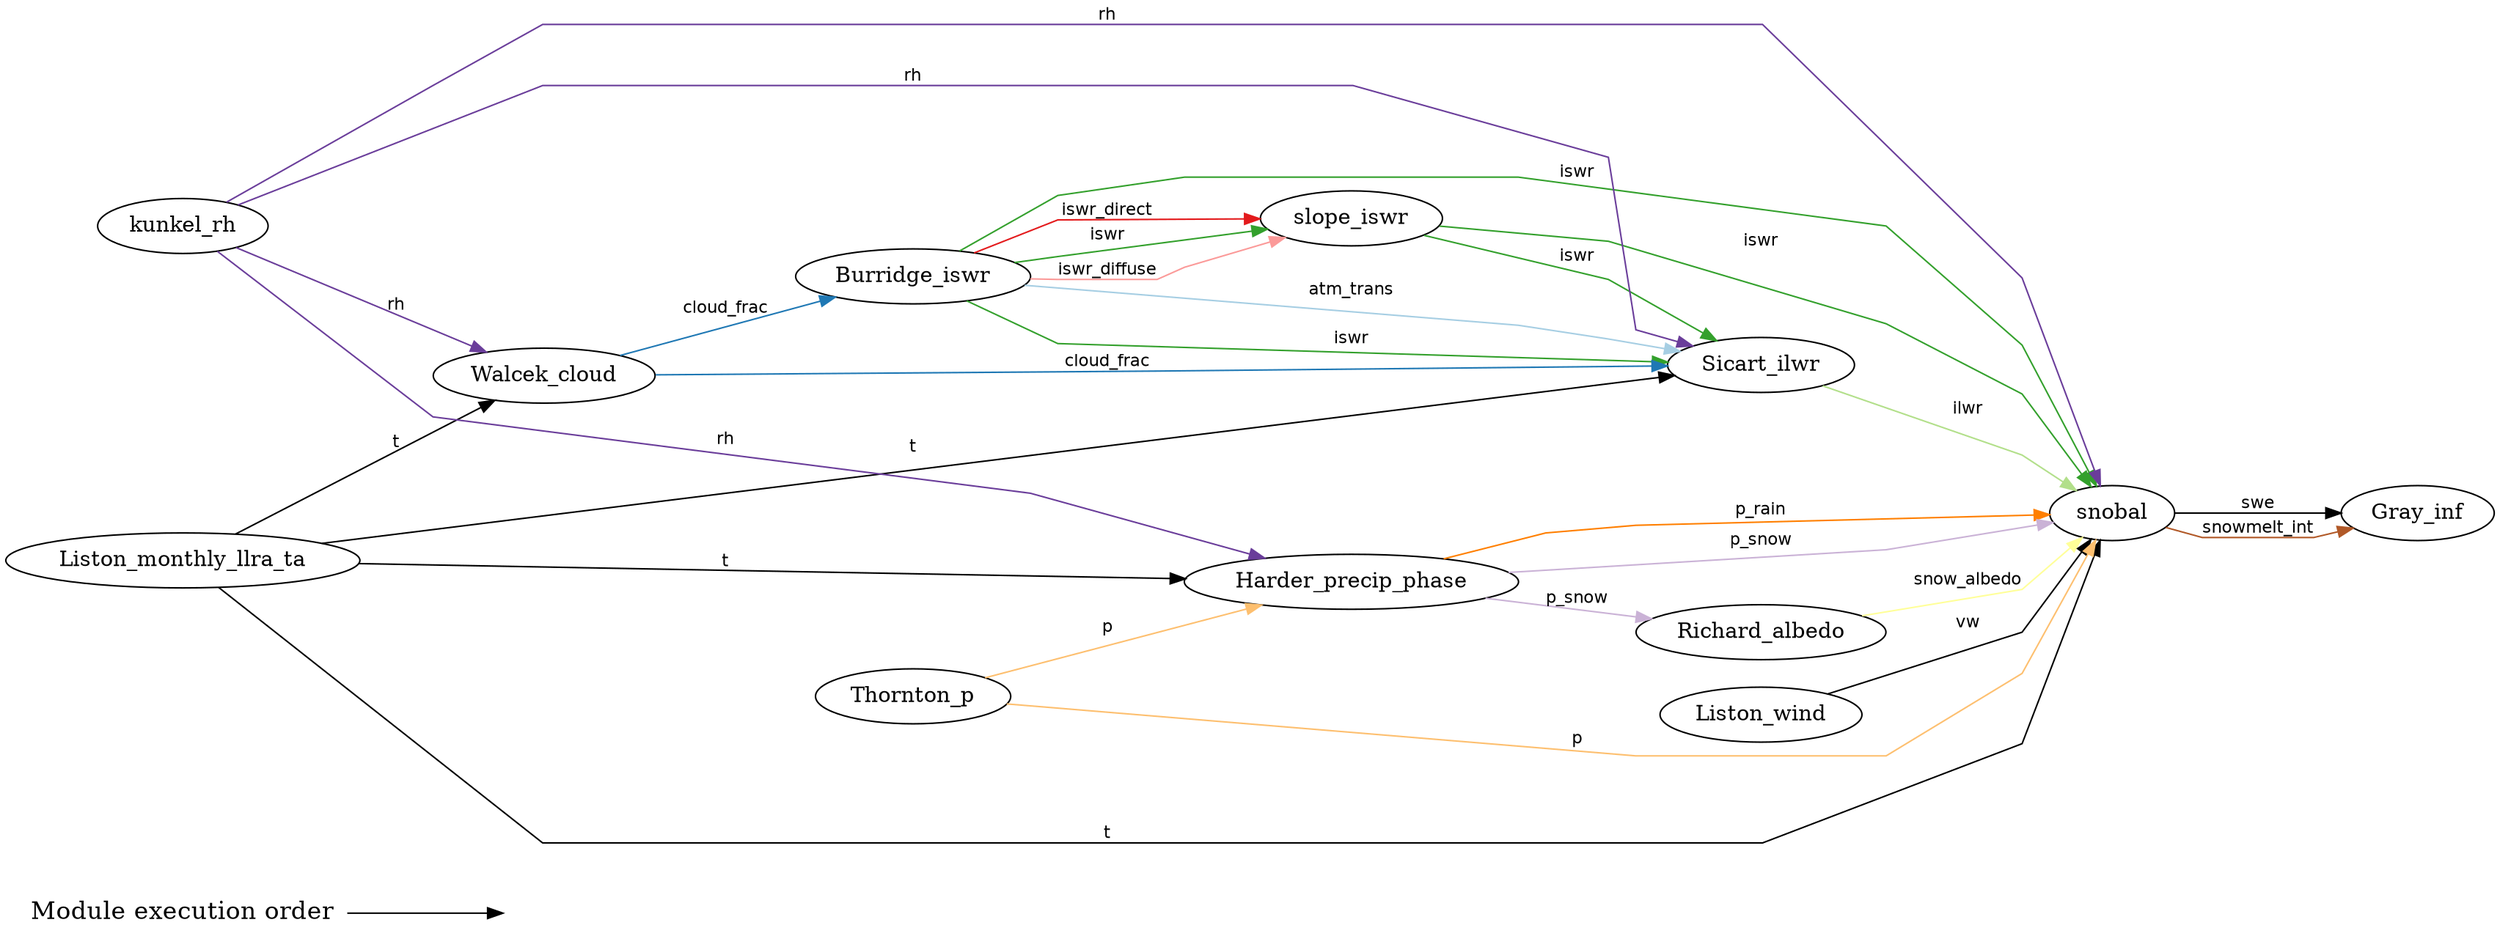 digraph G {
	graph [rankdir=LR,
		splines=polyline
	];
	{
		node [fontsize=16,
			shape=plaintext
		];
		"Module execution order"		 [fontsize=16,
			shape=plaintext];
		""		 [fontsize=16,
			shape=plaintext];
		"Module execution order" -> "";
	}
	0	 [label=Burridge_iswr];
	6	 [label=Sicart_ilwr];
	0 -> 6	 [color="/paired12/4",
		edgetype=iswr,
		fontname=Helvetica,
		fontsize=11,
		label=iswr];
	0 -> 6	 [color="/paired12/1",
		edgetype=atm_trans,
		fontname=Helvetica,
		fontsize=11,
		label=atm_trans];
	10	 [label=slope_iswr];
	0 -> 10	 [color="/paired12/4",
		edgetype=iswr,
		fontname=Helvetica,
		fontsize=11,
		label=iswr];
	0 -> 10	 [color="/paired12/5",
		edgetype=iswr_diffuse,
		fontname=Helvetica,
		fontsize=11,
		label=iswr_diffuse];
	0 -> 10	 [color="/paired12/6",
		edgetype=iswr_direct,
		fontname=Helvetica,
		fontsize=11,
		label=iswr_direct];
	11	 [label=snobal];
	0 -> 11	 [color="/paired12/4",
		edgetype=iswr,
		fontname=Helvetica,
		fontsize=11,
		label=iswr];
	1	 [label=Gray_inf];
	2	 [label=Harder_precip_phase];
	5	 [label=Richard_albedo];
	2 -> 5	 [color="/paired12/9",
		edgetype=p_snow,
		fontname=Helvetica,
		fontsize=11,
		label=p_snow];
	2 -> 11	 [color="/paired12/8",
		edgetype=p_rain,
		fontname=Helvetica,
		fontsize=11,
		label=p_rain];
	2 -> 11	 [color="/paired12/9",
		edgetype=p_snow,
		fontname=Helvetica,
		fontsize=11,
		label=p_snow];
	3	 [label=Liston_monthly_llra_ta];
	3 -> 2	 [color="/paired12/14",
		edgetype=t,
		fontname=Helvetica,
		fontsize=11,
		label=t];
	3 -> 6	 [color="/paired12/14",
		edgetype=t,
		fontname=Helvetica,
		fontsize=11,
		label=t];
	8	 [label=Walcek_cloud];
	3 -> 8	 [color="/paired12/14",
		edgetype=t,
		fontname=Helvetica,
		fontsize=11,
		label=t];
	3 -> 11	 [color="/paired12/14",
		edgetype=t,
		fontname=Helvetica,
		fontsize=11,
		label=t];
	4	 [label=Liston_wind];
	4 -> 11	 [color="/paired12/15",
		edgetype=vw,
		fontname=Helvetica,
		fontsize=11,
		label=vw];
	5 -> 11	 [color="/paired12/11",
		edgetype=snow_albedo,
		fontname=Helvetica,
		fontsize=11,
		label=snow_albedo];
	6 -> 11	 [color="/paired12/3",
		edgetype=ilwr,
		fontname=Helvetica,
		fontsize=11,
		label=ilwr];
	7	 [label=Thornton_p];
	7 -> 2	 [color="/paired12/7",
		edgetype=p,
		fontname=Helvetica,
		fontsize=11,
		label=p];
	7 -> 11	 [color="/paired12/7",
		edgetype=p,
		fontname=Helvetica,
		fontsize=11,
		label=p];
	8 -> 0	 [color="/paired12/2",
		edgetype=cloud_frac,
		fontname=Helvetica,
		fontsize=11,
		label=cloud_frac];
	8 -> 6	 [color="/paired12/2",
		edgetype=cloud_frac,
		fontname=Helvetica,
		fontsize=11,
		label=cloud_frac];
	9	 [label=kunkel_rh];
	9 -> 2	 [color="/paired12/10",
		edgetype=rh,
		fontname=Helvetica,
		fontsize=11,
		label=rh];
	9 -> 6	 [color="/paired12/10",
		edgetype=rh,
		fontname=Helvetica,
		fontsize=11,
		label=rh];
	9 -> 8	 [color="/paired12/10",
		edgetype=rh,
		fontname=Helvetica,
		fontsize=11,
		label=rh];
	9 -> 11	 [color="/paired12/10",
		edgetype=rh,
		fontname=Helvetica,
		fontsize=11,
		label=rh];
	10 -> 6	 [color="/paired12/4",
		edgetype=iswr,
		fontname=Helvetica,
		fontsize=11,
		label=iswr];
	10 -> 11	 [color="/paired12/4",
		edgetype=iswr,
		fontname=Helvetica,
		fontsize=11,
		label=iswr];
	11 -> 1	 [color="/paired12/13",
		edgetype=swe,
		fontname=Helvetica,
		fontsize=11,
		label=swe];
	11 -> 1	 [color="/paired12/12",
		edgetype=snowmelt_int,
		fontname=Helvetica,
		fontsize=11,
		label=snowmelt_int];
}
